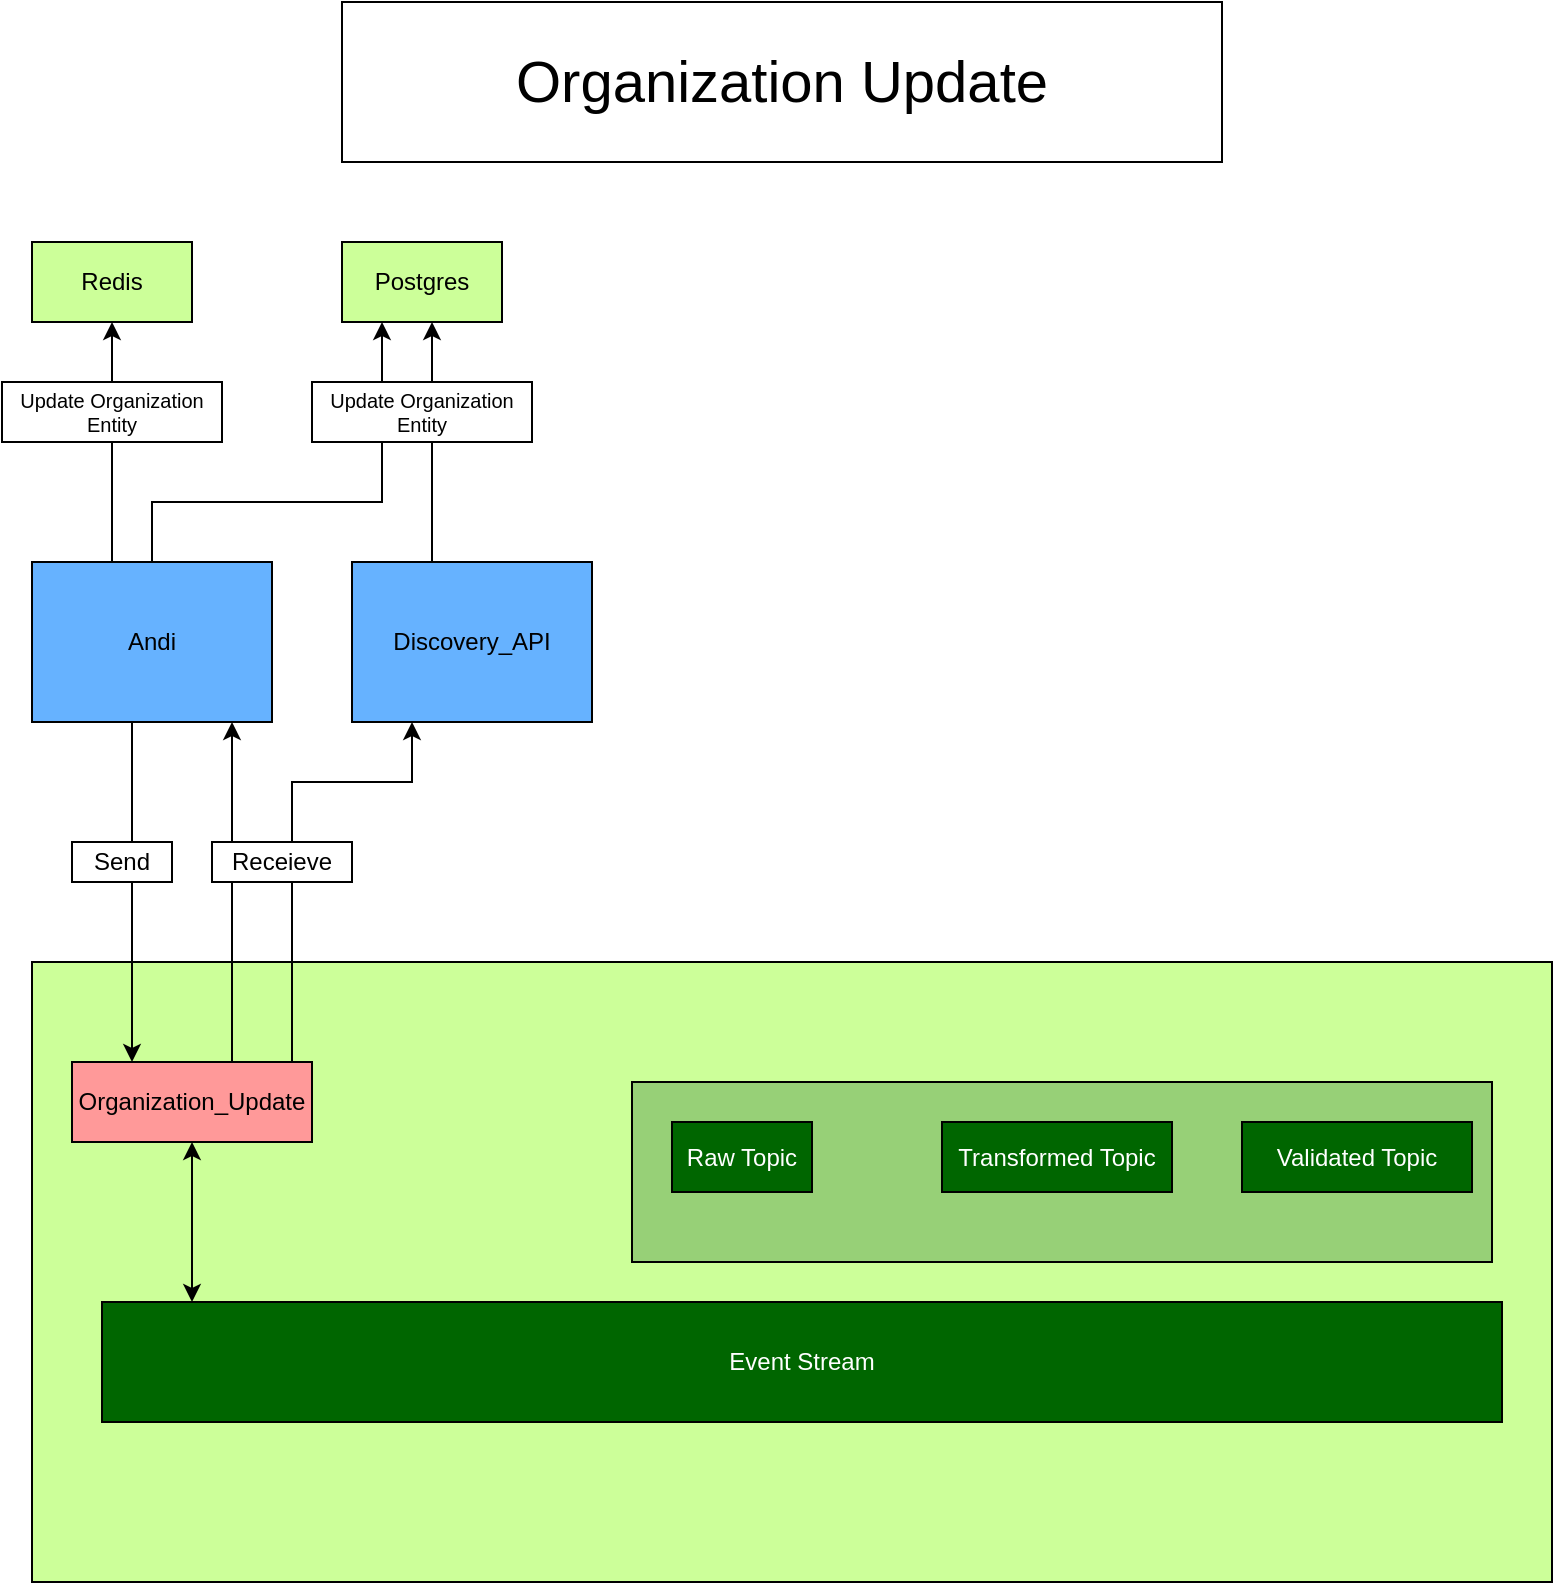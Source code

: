 <mxfile version="21.3.7" type="device">
  <diagram name="Page-1" id="rbiUo5bFybXOO1fcTCTT">
    <mxGraphModel dx="1242" dy="795" grid="1" gridSize="10" guides="1" tooltips="1" connect="1" arrows="1" fold="1" page="1" pageScale="1" pageWidth="850" pageHeight="1100" math="0" shadow="0">
      <root>
        <mxCell id="0" />
        <mxCell id="1" parent="0" />
        <mxCell id="9J3SF0-3zK-d3_jPCRng-8" value="" style="rounded=0;whiteSpace=wrap;html=1;fillColor=#CCFF99;" parent="1" vertex="1">
          <mxGeometry x="40" y="520" width="760" height="310" as="geometry" />
        </mxCell>
        <mxCell id="9J3SF0-3zK-d3_jPCRng-41" value="" style="group" parent="1" vertex="1" connectable="0">
          <mxGeometry x="40" y="320" width="120" height="80" as="geometry" />
        </mxCell>
        <mxCell id="9J3SF0-3zK-d3_jPCRng-36" value="" style="rounded=0;whiteSpace=wrap;html=1;fillColor=#66B2FF;movable=1;resizable=1;rotatable=1;deletable=1;editable=1;locked=0;connectable=1;" parent="9J3SF0-3zK-d3_jPCRng-41" vertex="1">
          <mxGeometry width="120" height="80" as="geometry" />
        </mxCell>
        <mxCell id="9J3SF0-3zK-d3_jPCRng-38" value="Andi" style="text;html=1;strokeColor=none;fillColor=none;align=center;verticalAlign=middle;whiteSpace=wrap;rounded=0;movable=1;resizable=1;rotatable=1;deletable=1;editable=1;locked=0;connectable=1;" parent="9J3SF0-3zK-d3_jPCRng-41" vertex="1">
          <mxGeometry x="30" y="25" width="60" height="30" as="geometry" />
        </mxCell>
        <mxCell id="9J3SF0-3zK-d3_jPCRng-53" value="" style="group" parent="1" vertex="1" connectable="0">
          <mxGeometry x="200" y="320" width="120" height="80" as="geometry" />
        </mxCell>
        <mxCell id="9J3SF0-3zK-d3_jPCRng-54" value="" style="rounded=0;whiteSpace=wrap;html=1;fillColor=#66B2FF;movable=1;resizable=1;rotatable=1;deletable=1;editable=1;locked=0;connectable=1;" parent="9J3SF0-3zK-d3_jPCRng-53" vertex="1">
          <mxGeometry width="120" height="80" as="geometry" />
        </mxCell>
        <mxCell id="9J3SF0-3zK-d3_jPCRng-55" value="Discovery_API" style="text;html=1;strokeColor=none;fillColor=none;align=center;verticalAlign=middle;whiteSpace=wrap;rounded=0;movable=1;resizable=1;rotatable=1;deletable=1;editable=1;locked=0;connectable=1;" parent="9J3SF0-3zK-d3_jPCRng-53" vertex="1">
          <mxGeometry x="30" y="25" width="60" height="30" as="geometry" />
        </mxCell>
        <mxCell id="9J3SF0-3zK-d3_jPCRng-56" value="Redis" style="rounded=0;whiteSpace=wrap;html=1;fillColor=#CCFF99;" parent="1" vertex="1">
          <mxGeometry x="40" y="160" width="80" height="40" as="geometry" />
        </mxCell>
        <mxCell id="9J3SF0-3zK-d3_jPCRng-65" value="Postgres" style="rounded=0;whiteSpace=wrap;html=1;fillColor=#CCFF99;" parent="1" vertex="1">
          <mxGeometry x="195" y="160" width="80" height="40" as="geometry" />
        </mxCell>
        <mxCell id="9J3SF0-3zK-d3_jPCRng-102" value="&lt;font color=&quot;#ffffff&quot;&gt;Event Stream&lt;/font&gt;" style="rounded=0;whiteSpace=wrap;html=1;fillColor=#006600;" parent="1" vertex="1">
          <mxGeometry x="75" y="690" width="700" height="60" as="geometry" />
        </mxCell>
        <mxCell id="9J3SF0-3zK-d3_jPCRng-108" value="" style="group" parent="1" vertex="1" connectable="0">
          <mxGeometry x="340" y="580" width="430" height="95" as="geometry" />
        </mxCell>
        <mxCell id="9J3SF0-3zK-d3_jPCRng-104" value="" style="rounded=0;whiteSpace=wrap;html=1;fillColor=#97D077;" parent="9J3SF0-3zK-d3_jPCRng-108" vertex="1">
          <mxGeometry width="430" height="90" as="geometry" />
        </mxCell>
        <mxCell id="9J3SF0-3zK-d3_jPCRng-103" value="&lt;font color=&quot;#ffffff&quot;&gt;Raw Topic&lt;/font&gt;" style="rounded=0;whiteSpace=wrap;html=1;fillColor=#006600;" parent="9J3SF0-3zK-d3_jPCRng-108" vertex="1">
          <mxGeometry x="20" y="20" width="70" height="35" as="geometry" />
        </mxCell>
        <mxCell id="9J3SF0-3zK-d3_jPCRng-106" value="&lt;font color=&quot;#ffffff&quot;&gt;Transformed Topic&lt;/font&gt;" style="rounded=0;whiteSpace=wrap;html=1;fillColor=#006600;" parent="9J3SF0-3zK-d3_jPCRng-108" vertex="1">
          <mxGeometry x="155" y="20" width="115" height="35" as="geometry" />
        </mxCell>
        <mxCell id="9J3SF0-3zK-d3_jPCRng-107" value="&lt;font color=&quot;#ffffff&quot;&gt;Validated Topic&lt;/font&gt;" style="rounded=0;whiteSpace=wrap;html=1;fillColor=#006600;" parent="9J3SF0-3zK-d3_jPCRng-108" vertex="1">
          <mxGeometry x="305" y="20" width="115" height="35" as="geometry" />
        </mxCell>
        <mxCell id="9J3SF0-3zK-d3_jPCRng-121" style="edgeStyle=orthogonalEdgeStyle;rounded=0;orthogonalLoop=1;jettySize=auto;html=1;entryX=0.25;entryY=1;entryDx=0;entryDy=0;" parent="1" source="9J3SF0-3zK-d3_jPCRng-6" target="9J3SF0-3zK-d3_jPCRng-54" edge="1">
          <mxGeometry relative="1" as="geometry">
            <Array as="points">
              <mxPoint x="170" y="430" />
              <mxPoint x="230" y="430" />
            </Array>
          </mxGeometry>
        </mxCell>
        <mxCell id="9J3SF0-3zK-d3_jPCRng-128" style="edgeStyle=orthogonalEdgeStyle;rounded=0;orthogonalLoop=1;jettySize=auto;html=1;startArrow=classic;startFill=1;" parent="1" source="9J3SF0-3zK-d3_jPCRng-6" target="9J3SF0-3zK-d3_jPCRng-102" edge="1">
          <mxGeometry relative="1" as="geometry">
            <Array as="points">
              <mxPoint x="120" y="690" />
              <mxPoint x="120" y="690" />
            </Array>
          </mxGeometry>
        </mxCell>
        <mxCell id="ZxNKODZLQWNlTjTZxuV1-42" style="edgeStyle=orthogonalEdgeStyle;rounded=0;orthogonalLoop=1;jettySize=auto;html=1;" parent="1" source="9J3SF0-3zK-d3_jPCRng-6" edge="1">
          <mxGeometry relative="1" as="geometry">
            <mxPoint x="140" y="400" as="targetPoint" />
            <Array as="points">
              <mxPoint x="140" y="400" />
            </Array>
          </mxGeometry>
        </mxCell>
        <mxCell id="9J3SF0-3zK-d3_jPCRng-6" value="Organization_Update" style="rounded=0;whiteSpace=wrap;html=1;fillColor=#FF9999;" parent="1" vertex="1">
          <mxGeometry x="60" y="570" width="120" height="40" as="geometry" />
        </mxCell>
        <mxCell id="9J3SF0-3zK-d3_jPCRng-122" style="edgeStyle=orthogonalEdgeStyle;rounded=0;orthogonalLoop=1;jettySize=auto;html=1;entryX=0.25;entryY=0;entryDx=0;entryDy=0;" parent="1" source="9J3SF0-3zK-d3_jPCRng-36" target="9J3SF0-3zK-d3_jPCRng-6" edge="1">
          <mxGeometry relative="1" as="geometry">
            <Array as="points">
              <mxPoint x="90" y="450" />
              <mxPoint x="90" y="450" />
            </Array>
          </mxGeometry>
        </mxCell>
        <mxCell id="9J3SF0-3zK-d3_jPCRng-123" value="Send" style="rounded=0;whiteSpace=wrap;html=1;" parent="1" vertex="1">
          <mxGeometry x="60" y="460" width="50" height="20" as="geometry" />
        </mxCell>
        <mxCell id="9J3SF0-3zK-d3_jPCRng-126" value="Receieve" style="rounded=0;whiteSpace=wrap;html=1;" parent="1" vertex="1">
          <mxGeometry x="130" y="460" width="70" height="20" as="geometry" />
        </mxCell>
        <mxCell id="ZxNKODZLQWNlTjTZxuV1-7" value="Organization Update" style="rounded=0;whiteSpace=wrap;html=1;fontSize=29;" parent="1" vertex="1">
          <mxGeometry x="195" y="40" width="440" height="80" as="geometry" />
        </mxCell>
        <mxCell id="ZxNKODZLQWNlTjTZxuV1-37" style="edgeStyle=orthogonalEdgeStyle;rounded=0;orthogonalLoop=1;jettySize=auto;html=1;" parent="1" source="9J3SF0-3zK-d3_jPCRng-54" edge="1">
          <mxGeometry relative="1" as="geometry">
            <Array as="points">
              <mxPoint x="240" y="200" />
            </Array>
            <mxPoint x="240" y="200" as="targetPoint" />
          </mxGeometry>
        </mxCell>
        <mxCell id="RzSpJXAJUinbb4qlOZgp-2" style="edgeStyle=orthogonalEdgeStyle;rounded=0;orthogonalLoop=1;jettySize=auto;html=1;entryX=0.5;entryY=1;entryDx=0;entryDy=0;" edge="1" parent="1" source="9J3SF0-3zK-d3_jPCRng-36" target="9J3SF0-3zK-d3_jPCRng-56">
          <mxGeometry relative="1" as="geometry">
            <Array as="points">
              <mxPoint x="80" y="290" />
              <mxPoint x="80" y="290" />
            </Array>
          </mxGeometry>
        </mxCell>
        <mxCell id="9J3SF0-3zK-d3_jPCRng-87" value="Update Organization Entity" style="rounded=0;whiteSpace=wrap;html=1;fontSize=10;" parent="1" vertex="1">
          <mxGeometry x="25" y="230" width="110" height="30" as="geometry" />
        </mxCell>
        <mxCell id="RzSpJXAJUinbb4qlOZgp-3" style="edgeStyle=orthogonalEdgeStyle;rounded=0;orthogonalLoop=1;jettySize=auto;html=1;entryX=0.25;entryY=1;entryDx=0;entryDy=0;" edge="1" parent="1" source="9J3SF0-3zK-d3_jPCRng-36" target="9J3SF0-3zK-d3_jPCRng-65">
          <mxGeometry relative="1" as="geometry">
            <Array as="points">
              <mxPoint x="100" y="290" />
              <mxPoint x="215" y="290" />
            </Array>
          </mxGeometry>
        </mxCell>
        <mxCell id="RzSpJXAJUinbb4qlOZgp-4" value="Update Organization Entity" style="rounded=0;whiteSpace=wrap;html=1;fontSize=10;" vertex="1" parent="1">
          <mxGeometry x="180" y="230" width="110" height="30" as="geometry" />
        </mxCell>
      </root>
    </mxGraphModel>
  </diagram>
</mxfile>
